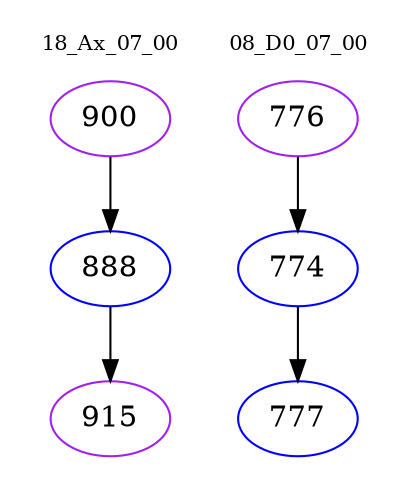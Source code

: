 digraph{
subgraph cluster_0 {
color = white
label = "18_Ax_07_00";
fontsize=10;
T0_900 [label="900", color="purple"]
T0_900 -> T0_888 [color="black"]
T0_888 [label="888", color="blue"]
T0_888 -> T0_915 [color="black"]
T0_915 [label="915", color="purple"]
}
subgraph cluster_1 {
color = white
label = "08_D0_07_00";
fontsize=10;
T1_776 [label="776", color="purple"]
T1_776 -> T1_774 [color="black"]
T1_774 [label="774", color="blue"]
T1_774 -> T1_777 [color="black"]
T1_777 [label="777", color="blue"]
}
}
